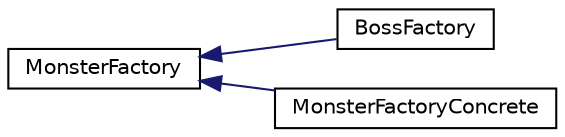 digraph "Graphical Class Hierarchy"
{
  edge [fontname="Helvetica",fontsize="10",labelfontname="Helvetica",labelfontsize="10"];
  node [fontname="Helvetica",fontsize="10",shape=record];
  rankdir="LR";
  Node1 [label="MonsterFactory",height=0.2,width=0.4,color="black", fillcolor="white", style="filled",URL="$classMonsterFactory.html"];
  Node1 -> Node2 [dir="back",color="midnightblue",fontsize="10",style="solid",fontname="Helvetica"];
  Node2 [label="BossFactory",height=0.2,width=0.4,color="black", fillcolor="white", style="filled",URL="$classBossFactory.html"];
  Node1 -> Node3 [dir="back",color="midnightblue",fontsize="10",style="solid",fontname="Helvetica"];
  Node3 [label="MonsterFactoryConcrete",height=0.2,width=0.4,color="black", fillcolor="white", style="filled",URL="$classMonsterFactoryConcrete.html"];
}

